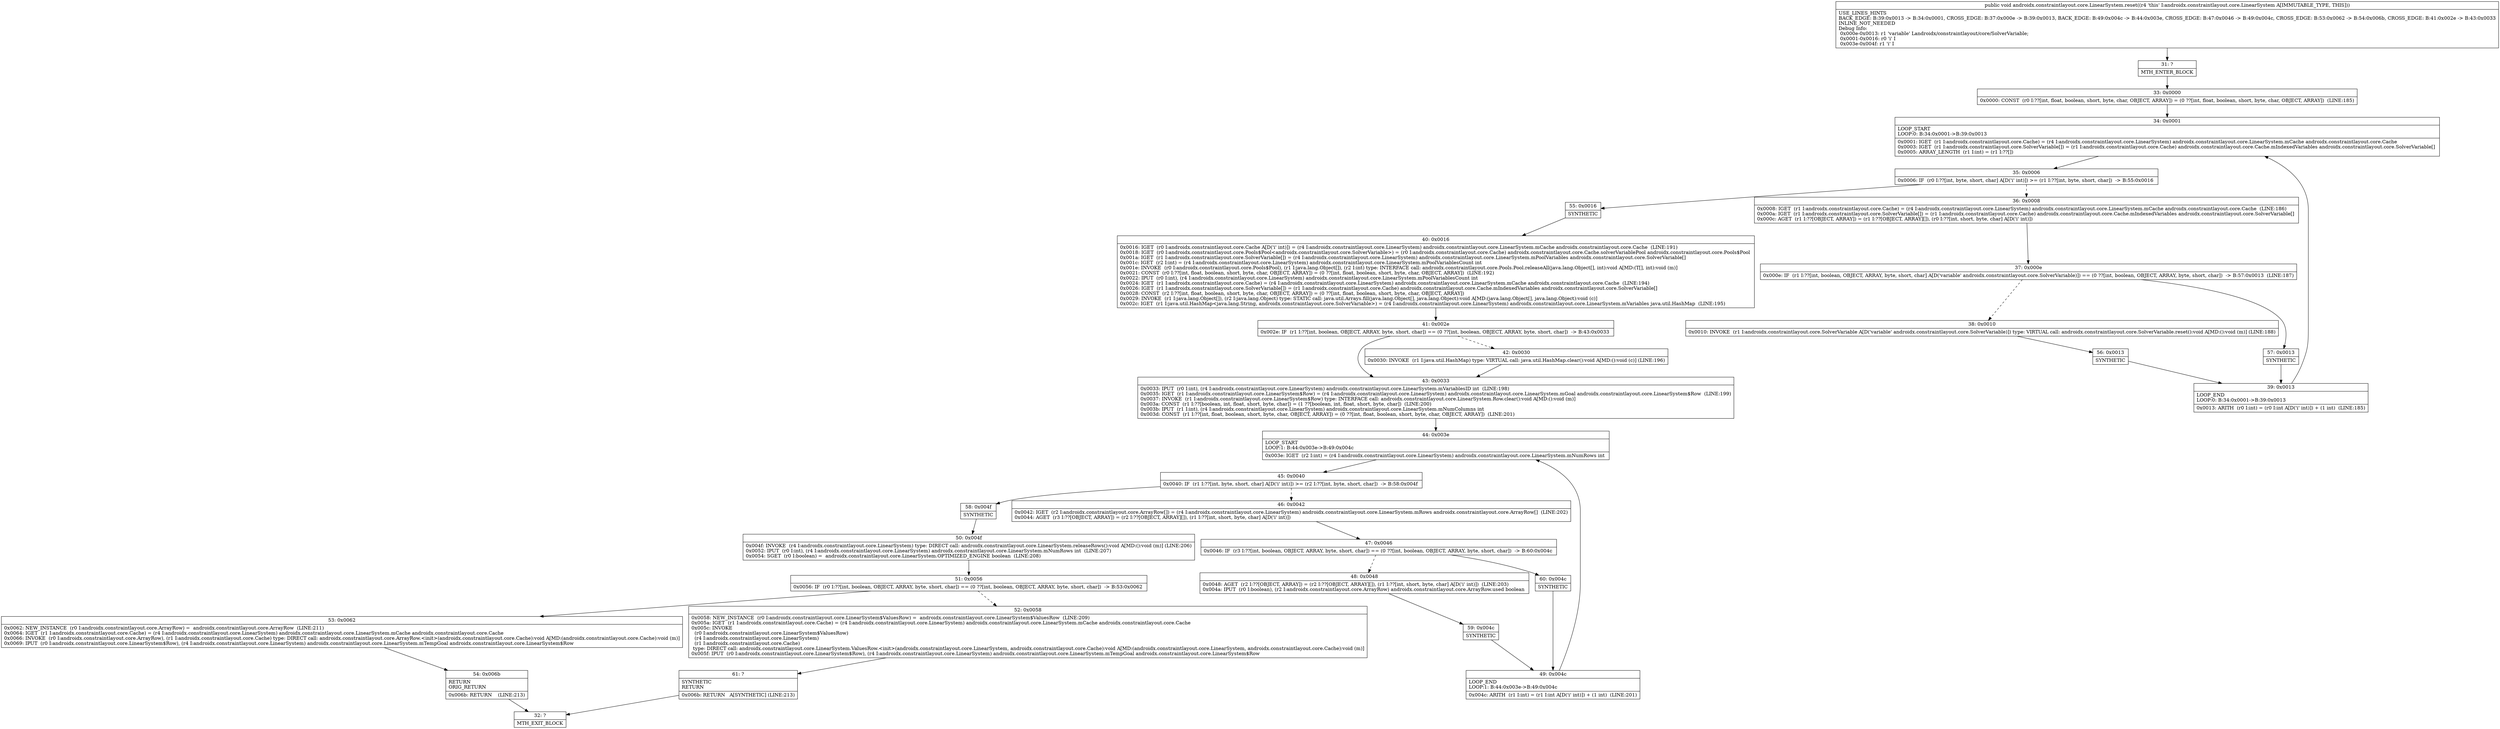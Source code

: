 digraph "CFG forandroidx.constraintlayout.core.LinearSystem.reset()V" {
Node_31 [shape=record,label="{31\:\ ?|MTH_ENTER_BLOCK\l}"];
Node_33 [shape=record,label="{33\:\ 0x0000|0x0000: CONST  (r0 I:??[int, float, boolean, short, byte, char, OBJECT, ARRAY]) = (0 ??[int, float, boolean, short, byte, char, OBJECT, ARRAY])  (LINE:185)\l}"];
Node_34 [shape=record,label="{34\:\ 0x0001|LOOP_START\lLOOP:0: B:34:0x0001\-\>B:39:0x0013\l|0x0001: IGET  (r1 I:androidx.constraintlayout.core.Cache) = (r4 I:androidx.constraintlayout.core.LinearSystem) androidx.constraintlayout.core.LinearSystem.mCache androidx.constraintlayout.core.Cache \l0x0003: IGET  (r1 I:androidx.constraintlayout.core.SolverVariable[]) = (r1 I:androidx.constraintlayout.core.Cache) androidx.constraintlayout.core.Cache.mIndexedVariables androidx.constraintlayout.core.SolverVariable[] \l0x0005: ARRAY_LENGTH  (r1 I:int) = (r1 I:??[]) \l}"];
Node_35 [shape=record,label="{35\:\ 0x0006|0x0006: IF  (r0 I:??[int, byte, short, char] A[D('i' int)]) \>= (r1 I:??[int, byte, short, char])  \-\> B:55:0x0016 \l}"];
Node_36 [shape=record,label="{36\:\ 0x0008|0x0008: IGET  (r1 I:androidx.constraintlayout.core.Cache) = (r4 I:androidx.constraintlayout.core.LinearSystem) androidx.constraintlayout.core.LinearSystem.mCache androidx.constraintlayout.core.Cache  (LINE:186)\l0x000a: IGET  (r1 I:androidx.constraintlayout.core.SolverVariable[]) = (r1 I:androidx.constraintlayout.core.Cache) androidx.constraintlayout.core.Cache.mIndexedVariables androidx.constraintlayout.core.SolverVariable[] \l0x000c: AGET  (r1 I:??[OBJECT, ARRAY]) = (r1 I:??[OBJECT, ARRAY][]), (r0 I:??[int, short, byte, char] A[D('i' int)]) \l}"];
Node_37 [shape=record,label="{37\:\ 0x000e|0x000e: IF  (r1 I:??[int, boolean, OBJECT, ARRAY, byte, short, char] A[D('variable' androidx.constraintlayout.core.SolverVariable)]) == (0 ??[int, boolean, OBJECT, ARRAY, byte, short, char])  \-\> B:57:0x0013  (LINE:187)\l}"];
Node_38 [shape=record,label="{38\:\ 0x0010|0x0010: INVOKE  (r1 I:androidx.constraintlayout.core.SolverVariable A[D('variable' androidx.constraintlayout.core.SolverVariable)]) type: VIRTUAL call: androidx.constraintlayout.core.SolverVariable.reset():void A[MD:():void (m)] (LINE:188)\l}"];
Node_56 [shape=record,label="{56\:\ 0x0013|SYNTHETIC\l}"];
Node_39 [shape=record,label="{39\:\ 0x0013|LOOP_END\lLOOP:0: B:34:0x0001\-\>B:39:0x0013\l|0x0013: ARITH  (r0 I:int) = (r0 I:int A[D('i' int)]) + (1 int)  (LINE:185)\l}"];
Node_57 [shape=record,label="{57\:\ 0x0013|SYNTHETIC\l}"];
Node_55 [shape=record,label="{55\:\ 0x0016|SYNTHETIC\l}"];
Node_40 [shape=record,label="{40\:\ 0x0016|0x0016: IGET  (r0 I:androidx.constraintlayout.core.Cache A[D('i' int)]) = (r4 I:androidx.constraintlayout.core.LinearSystem) androidx.constraintlayout.core.LinearSystem.mCache androidx.constraintlayout.core.Cache  (LINE:191)\l0x0018: IGET  (r0 I:androidx.constraintlayout.core.Pools$Pool\<androidx.constraintlayout.core.SolverVariable\>) = (r0 I:androidx.constraintlayout.core.Cache) androidx.constraintlayout.core.Cache.solverVariablePool androidx.constraintlayout.core.Pools$Pool \l0x001a: IGET  (r1 I:androidx.constraintlayout.core.SolverVariable[]) = (r4 I:androidx.constraintlayout.core.LinearSystem) androidx.constraintlayout.core.LinearSystem.mPoolVariables androidx.constraintlayout.core.SolverVariable[] \l0x001c: IGET  (r2 I:int) = (r4 I:androidx.constraintlayout.core.LinearSystem) androidx.constraintlayout.core.LinearSystem.mPoolVariablesCount int \l0x001e: INVOKE  (r0 I:androidx.constraintlayout.core.Pools$Pool), (r1 I:java.lang.Object[]), (r2 I:int) type: INTERFACE call: androidx.constraintlayout.core.Pools.Pool.releaseAll(java.lang.Object[], int):void A[MD:(T[], int):void (m)]\l0x0021: CONST  (r0 I:??[int, float, boolean, short, byte, char, OBJECT, ARRAY]) = (0 ??[int, float, boolean, short, byte, char, OBJECT, ARRAY])  (LINE:192)\l0x0022: IPUT  (r0 I:int), (r4 I:androidx.constraintlayout.core.LinearSystem) androidx.constraintlayout.core.LinearSystem.mPoolVariablesCount int \l0x0024: IGET  (r1 I:androidx.constraintlayout.core.Cache) = (r4 I:androidx.constraintlayout.core.LinearSystem) androidx.constraintlayout.core.LinearSystem.mCache androidx.constraintlayout.core.Cache  (LINE:194)\l0x0026: IGET  (r1 I:androidx.constraintlayout.core.SolverVariable[]) = (r1 I:androidx.constraintlayout.core.Cache) androidx.constraintlayout.core.Cache.mIndexedVariables androidx.constraintlayout.core.SolverVariable[] \l0x0028: CONST  (r2 I:??[int, float, boolean, short, byte, char, OBJECT, ARRAY]) = (0 ??[int, float, boolean, short, byte, char, OBJECT, ARRAY]) \l0x0029: INVOKE  (r1 I:java.lang.Object[]), (r2 I:java.lang.Object) type: STATIC call: java.util.Arrays.fill(java.lang.Object[], java.lang.Object):void A[MD:(java.lang.Object[], java.lang.Object):void (c)]\l0x002c: IGET  (r1 I:java.util.HashMap\<java.lang.String, androidx.constraintlayout.core.SolverVariable\>) = (r4 I:androidx.constraintlayout.core.LinearSystem) androidx.constraintlayout.core.LinearSystem.mVariables java.util.HashMap  (LINE:195)\l}"];
Node_41 [shape=record,label="{41\:\ 0x002e|0x002e: IF  (r1 I:??[int, boolean, OBJECT, ARRAY, byte, short, char]) == (0 ??[int, boolean, OBJECT, ARRAY, byte, short, char])  \-\> B:43:0x0033 \l}"];
Node_42 [shape=record,label="{42\:\ 0x0030|0x0030: INVOKE  (r1 I:java.util.HashMap) type: VIRTUAL call: java.util.HashMap.clear():void A[MD:():void (c)] (LINE:196)\l}"];
Node_43 [shape=record,label="{43\:\ 0x0033|0x0033: IPUT  (r0 I:int), (r4 I:androidx.constraintlayout.core.LinearSystem) androidx.constraintlayout.core.LinearSystem.mVariablesID int  (LINE:198)\l0x0035: IGET  (r1 I:androidx.constraintlayout.core.LinearSystem$Row) = (r4 I:androidx.constraintlayout.core.LinearSystem) androidx.constraintlayout.core.LinearSystem.mGoal androidx.constraintlayout.core.LinearSystem$Row  (LINE:199)\l0x0037: INVOKE  (r1 I:androidx.constraintlayout.core.LinearSystem$Row) type: INTERFACE call: androidx.constraintlayout.core.LinearSystem.Row.clear():void A[MD:():void (m)]\l0x003a: CONST  (r1 I:??[boolean, int, float, short, byte, char]) = (1 ??[boolean, int, float, short, byte, char])  (LINE:200)\l0x003b: IPUT  (r1 I:int), (r4 I:androidx.constraintlayout.core.LinearSystem) androidx.constraintlayout.core.LinearSystem.mNumColumns int \l0x003d: CONST  (r1 I:??[int, float, boolean, short, byte, char, OBJECT, ARRAY]) = (0 ??[int, float, boolean, short, byte, char, OBJECT, ARRAY])  (LINE:201)\l}"];
Node_44 [shape=record,label="{44\:\ 0x003e|LOOP_START\lLOOP:1: B:44:0x003e\-\>B:49:0x004c\l|0x003e: IGET  (r2 I:int) = (r4 I:androidx.constraintlayout.core.LinearSystem) androidx.constraintlayout.core.LinearSystem.mNumRows int \l}"];
Node_45 [shape=record,label="{45\:\ 0x0040|0x0040: IF  (r1 I:??[int, byte, short, char] A[D('i' int)]) \>= (r2 I:??[int, byte, short, char])  \-\> B:58:0x004f \l}"];
Node_46 [shape=record,label="{46\:\ 0x0042|0x0042: IGET  (r2 I:androidx.constraintlayout.core.ArrayRow[]) = (r4 I:androidx.constraintlayout.core.LinearSystem) androidx.constraintlayout.core.LinearSystem.mRows androidx.constraintlayout.core.ArrayRow[]  (LINE:202)\l0x0044: AGET  (r3 I:??[OBJECT, ARRAY]) = (r2 I:??[OBJECT, ARRAY][]), (r1 I:??[int, short, byte, char] A[D('i' int)]) \l}"];
Node_47 [shape=record,label="{47\:\ 0x0046|0x0046: IF  (r3 I:??[int, boolean, OBJECT, ARRAY, byte, short, char]) == (0 ??[int, boolean, OBJECT, ARRAY, byte, short, char])  \-\> B:60:0x004c \l}"];
Node_48 [shape=record,label="{48\:\ 0x0048|0x0048: AGET  (r2 I:??[OBJECT, ARRAY]) = (r2 I:??[OBJECT, ARRAY][]), (r1 I:??[int, short, byte, char] A[D('i' int)])  (LINE:203)\l0x004a: IPUT  (r0 I:boolean), (r2 I:androidx.constraintlayout.core.ArrayRow) androidx.constraintlayout.core.ArrayRow.used boolean \l}"];
Node_59 [shape=record,label="{59\:\ 0x004c|SYNTHETIC\l}"];
Node_49 [shape=record,label="{49\:\ 0x004c|LOOP_END\lLOOP:1: B:44:0x003e\-\>B:49:0x004c\l|0x004c: ARITH  (r1 I:int) = (r1 I:int A[D('i' int)]) + (1 int)  (LINE:201)\l}"];
Node_60 [shape=record,label="{60\:\ 0x004c|SYNTHETIC\l}"];
Node_58 [shape=record,label="{58\:\ 0x004f|SYNTHETIC\l}"];
Node_50 [shape=record,label="{50\:\ 0x004f|0x004f: INVOKE  (r4 I:androidx.constraintlayout.core.LinearSystem) type: DIRECT call: androidx.constraintlayout.core.LinearSystem.releaseRows():void A[MD:():void (m)] (LINE:206)\l0x0052: IPUT  (r0 I:int), (r4 I:androidx.constraintlayout.core.LinearSystem) androidx.constraintlayout.core.LinearSystem.mNumRows int  (LINE:207)\l0x0054: SGET  (r0 I:boolean) =  androidx.constraintlayout.core.LinearSystem.OPTIMIZED_ENGINE boolean  (LINE:208)\l}"];
Node_51 [shape=record,label="{51\:\ 0x0056|0x0056: IF  (r0 I:??[int, boolean, OBJECT, ARRAY, byte, short, char]) == (0 ??[int, boolean, OBJECT, ARRAY, byte, short, char])  \-\> B:53:0x0062 \l}"];
Node_52 [shape=record,label="{52\:\ 0x0058|0x0058: NEW_INSTANCE  (r0 I:androidx.constraintlayout.core.LinearSystem$ValuesRow) =  androidx.constraintlayout.core.LinearSystem$ValuesRow  (LINE:209)\l0x005a: IGET  (r1 I:androidx.constraintlayout.core.Cache) = (r4 I:androidx.constraintlayout.core.LinearSystem) androidx.constraintlayout.core.LinearSystem.mCache androidx.constraintlayout.core.Cache \l0x005c: INVOKE  \l  (r0 I:androidx.constraintlayout.core.LinearSystem$ValuesRow)\l  (r4 I:androidx.constraintlayout.core.LinearSystem)\l  (r1 I:androidx.constraintlayout.core.Cache)\l type: DIRECT call: androidx.constraintlayout.core.LinearSystem.ValuesRow.\<init\>(androidx.constraintlayout.core.LinearSystem, androidx.constraintlayout.core.Cache):void A[MD:(androidx.constraintlayout.core.LinearSystem, androidx.constraintlayout.core.Cache):void (m)]\l0x005f: IPUT  (r0 I:androidx.constraintlayout.core.LinearSystem$Row), (r4 I:androidx.constraintlayout.core.LinearSystem) androidx.constraintlayout.core.LinearSystem.mTempGoal androidx.constraintlayout.core.LinearSystem$Row \l}"];
Node_61 [shape=record,label="{61\:\ ?|SYNTHETIC\lRETURN\l|0x006b: RETURN   A[SYNTHETIC] (LINE:213)\l}"];
Node_32 [shape=record,label="{32\:\ ?|MTH_EXIT_BLOCK\l}"];
Node_53 [shape=record,label="{53\:\ 0x0062|0x0062: NEW_INSTANCE  (r0 I:androidx.constraintlayout.core.ArrayRow) =  androidx.constraintlayout.core.ArrayRow  (LINE:211)\l0x0064: IGET  (r1 I:androidx.constraintlayout.core.Cache) = (r4 I:androidx.constraintlayout.core.LinearSystem) androidx.constraintlayout.core.LinearSystem.mCache androidx.constraintlayout.core.Cache \l0x0066: INVOKE  (r0 I:androidx.constraintlayout.core.ArrayRow), (r1 I:androidx.constraintlayout.core.Cache) type: DIRECT call: androidx.constraintlayout.core.ArrayRow.\<init\>(androidx.constraintlayout.core.Cache):void A[MD:(androidx.constraintlayout.core.Cache):void (m)]\l0x0069: IPUT  (r0 I:androidx.constraintlayout.core.LinearSystem$Row), (r4 I:androidx.constraintlayout.core.LinearSystem) androidx.constraintlayout.core.LinearSystem.mTempGoal androidx.constraintlayout.core.LinearSystem$Row \l}"];
Node_54 [shape=record,label="{54\:\ 0x006b|RETURN\lORIG_RETURN\l|0x006b: RETURN    (LINE:213)\l}"];
MethodNode[shape=record,label="{public void androidx.constraintlayout.core.LinearSystem.reset((r4 'this' I:androidx.constraintlayout.core.LinearSystem A[IMMUTABLE_TYPE, THIS]))  | USE_LINES_HINTS\lBACK_EDGE: B:39:0x0013 \-\> B:34:0x0001, CROSS_EDGE: B:37:0x000e \-\> B:39:0x0013, BACK_EDGE: B:49:0x004c \-\> B:44:0x003e, CROSS_EDGE: B:47:0x0046 \-\> B:49:0x004c, CROSS_EDGE: B:53:0x0062 \-\> B:54:0x006b, CROSS_EDGE: B:41:0x002e \-\> B:43:0x0033\lINLINE_NOT_NEEDED\lDebug Info:\l  0x000e\-0x0013: r1 'variable' Landroidx\/constraintlayout\/core\/SolverVariable;\l  0x0001\-0x0016: r0 'i' I\l  0x003e\-0x004f: r1 'i' I\l}"];
MethodNode -> Node_31;Node_31 -> Node_33;
Node_33 -> Node_34;
Node_34 -> Node_35;
Node_35 -> Node_36[style=dashed];
Node_35 -> Node_55;
Node_36 -> Node_37;
Node_37 -> Node_38[style=dashed];
Node_37 -> Node_57;
Node_38 -> Node_56;
Node_56 -> Node_39;
Node_39 -> Node_34;
Node_57 -> Node_39;
Node_55 -> Node_40;
Node_40 -> Node_41;
Node_41 -> Node_42[style=dashed];
Node_41 -> Node_43;
Node_42 -> Node_43;
Node_43 -> Node_44;
Node_44 -> Node_45;
Node_45 -> Node_46[style=dashed];
Node_45 -> Node_58;
Node_46 -> Node_47;
Node_47 -> Node_48[style=dashed];
Node_47 -> Node_60;
Node_48 -> Node_59;
Node_59 -> Node_49;
Node_49 -> Node_44;
Node_60 -> Node_49;
Node_58 -> Node_50;
Node_50 -> Node_51;
Node_51 -> Node_52[style=dashed];
Node_51 -> Node_53;
Node_52 -> Node_61;
Node_61 -> Node_32;
Node_53 -> Node_54;
Node_54 -> Node_32;
}

